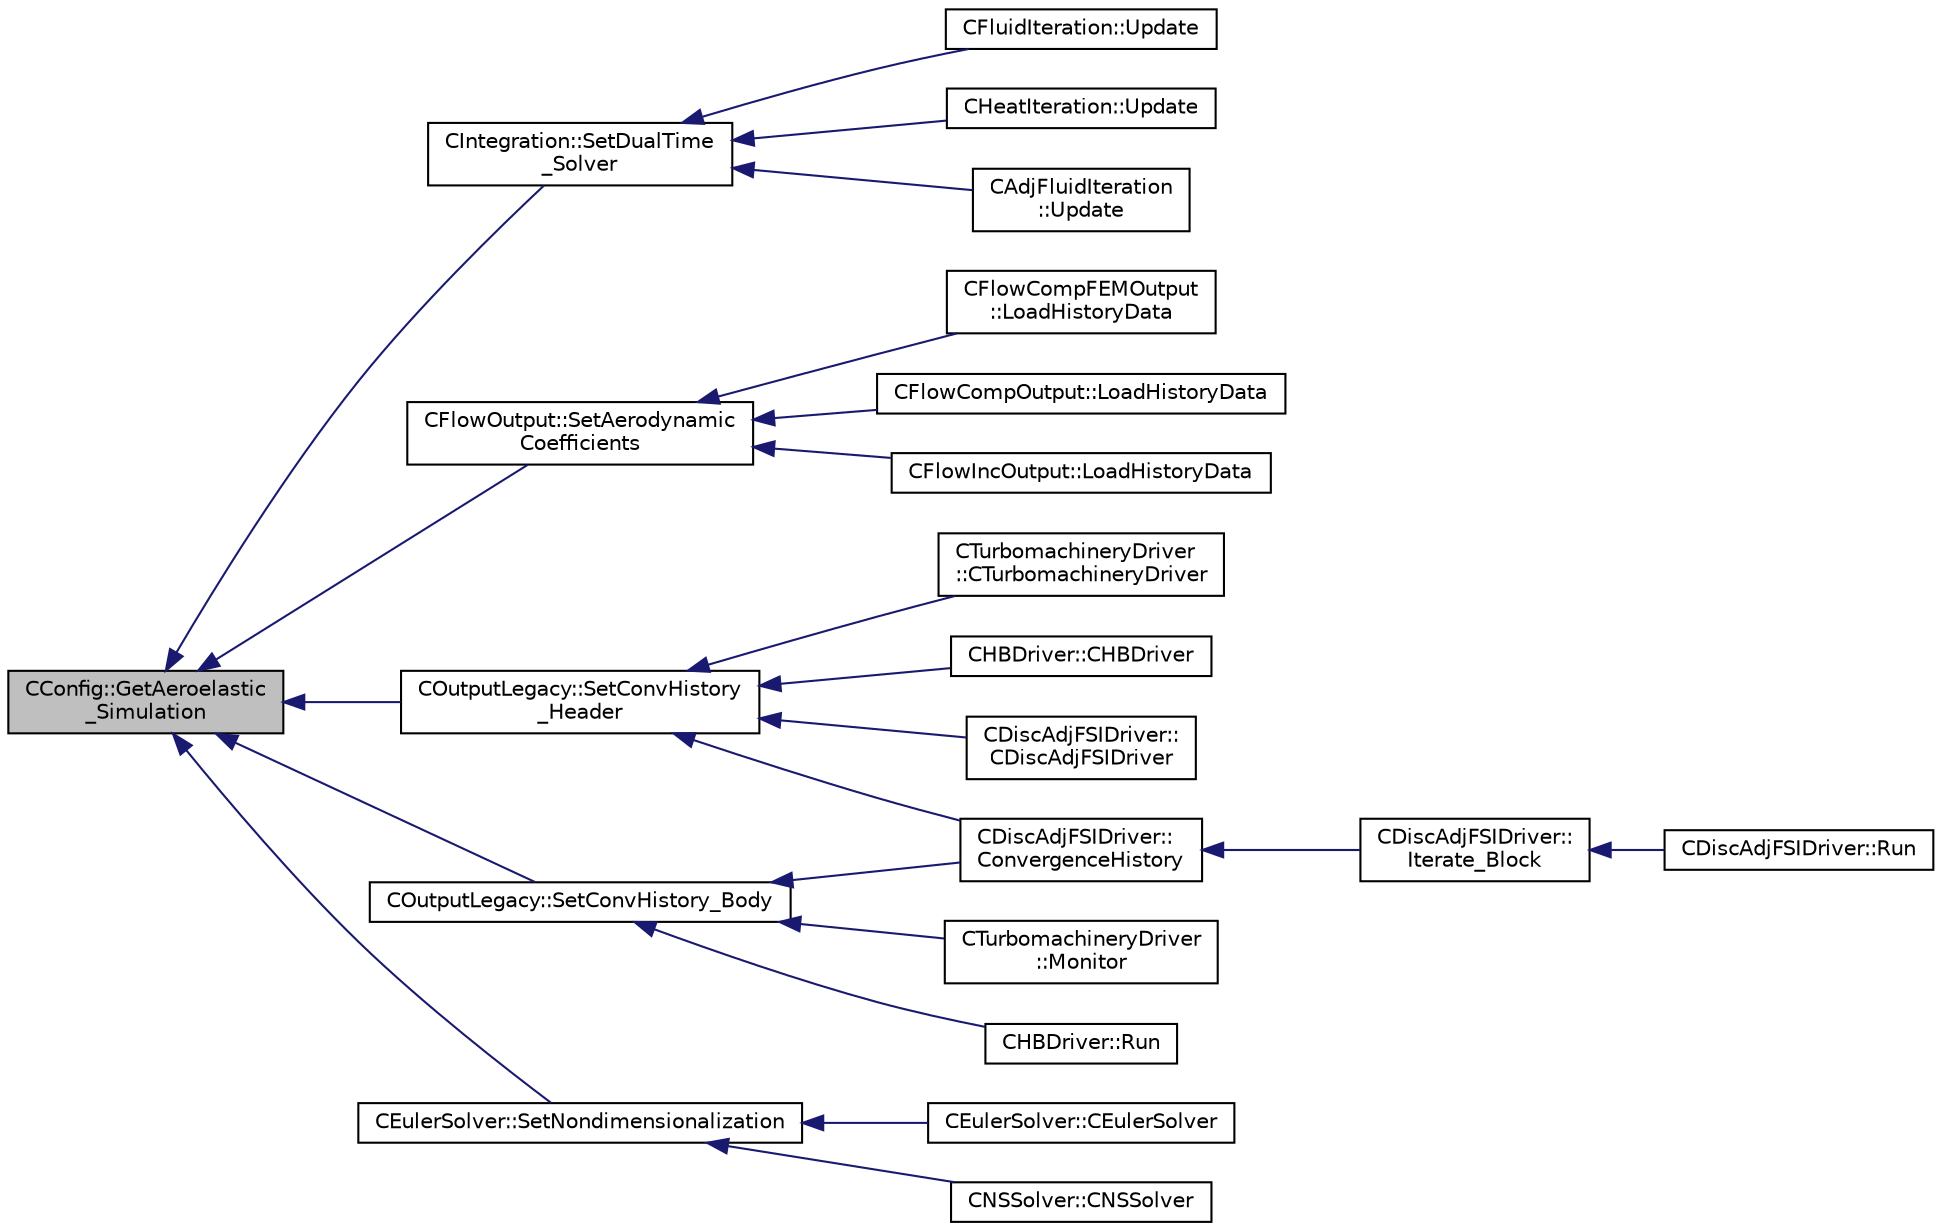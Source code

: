 digraph "CConfig::GetAeroelastic_Simulation"
{
  edge [fontname="Helvetica",fontsize="10",labelfontname="Helvetica",labelfontsize="10"];
  node [fontname="Helvetica",fontsize="10",shape=record];
  rankdir="LR";
  Node873 [label="CConfig::GetAeroelastic\l_Simulation",height=0.2,width=0.4,color="black", fillcolor="grey75", style="filled", fontcolor="black"];
  Node873 -> Node874 [dir="back",color="midnightblue",fontsize="10",style="solid",fontname="Helvetica"];
  Node874 [label="CIntegration::SetDualTime\l_Solver",height=0.2,width=0.4,color="black", fillcolor="white", style="filled",URL="$class_c_integration.html#ac4f1d2478b4378c7a861e86f40687327",tooltip="Save the solution, and volume at different time steps. "];
  Node874 -> Node875 [dir="back",color="midnightblue",fontsize="10",style="solid",fontname="Helvetica"];
  Node875 [label="CFluidIteration::Update",height=0.2,width=0.4,color="black", fillcolor="white", style="filled",URL="$class_c_fluid_iteration.html#a1f7edb619d88f256bda0b760cec6fce6",tooltip="Updates the containers for the fluid system. "];
  Node874 -> Node876 [dir="back",color="midnightblue",fontsize="10",style="solid",fontname="Helvetica"];
  Node876 [label="CHeatIteration::Update",height=0.2,width=0.4,color="black", fillcolor="white", style="filled",URL="$class_c_heat_iteration.html#af7c562e073a23871938c3e87002016b6",tooltip="Updates the containers for the heat system. "];
  Node874 -> Node877 [dir="back",color="midnightblue",fontsize="10",style="solid",fontname="Helvetica"];
  Node877 [label="CAdjFluidIteration\l::Update",height=0.2,width=0.4,color="black", fillcolor="white", style="filled",URL="$class_c_adj_fluid_iteration.html#a1c9e8c2470c6256a7aa9d69776c83a3b",tooltip="Updates the containers for the adjoint fluid system. "];
  Node873 -> Node878 [dir="back",color="midnightblue",fontsize="10",style="solid",fontname="Helvetica"];
  Node878 [label="CFlowOutput::SetAerodynamic\lCoefficients",height=0.2,width=0.4,color="black", fillcolor="white", style="filled",URL="$class_c_flow_output.html#a849b56a2455df612cf6ab01f6dfacb3c",tooltip="Set the value of the aerodynamic coefficients. "];
  Node878 -> Node879 [dir="back",color="midnightblue",fontsize="10",style="solid",fontname="Helvetica"];
  Node879 [label="CFlowCompFEMOutput\l::LoadHistoryData",height=0.2,width=0.4,color="black", fillcolor="white", style="filled",URL="$class_c_flow_comp_f_e_m_output.html#a0a4561b8ab0dffd1052f884062fd9710",tooltip="Load the history output field values. "];
  Node878 -> Node880 [dir="back",color="midnightblue",fontsize="10",style="solid",fontname="Helvetica"];
  Node880 [label="CFlowCompOutput::LoadHistoryData",height=0.2,width=0.4,color="black", fillcolor="white", style="filled",URL="$class_c_flow_comp_output.html#a393cb19a691990ee6e88f844eccc79ed",tooltip="Load the history output field values. "];
  Node878 -> Node881 [dir="back",color="midnightblue",fontsize="10",style="solid",fontname="Helvetica"];
  Node881 [label="CFlowIncOutput::LoadHistoryData",height=0.2,width=0.4,color="black", fillcolor="white", style="filled",URL="$class_c_flow_inc_output.html#a466112efa2e3a89cdd2456701a0480b5",tooltip="Load the history output field values. "];
  Node873 -> Node882 [dir="back",color="midnightblue",fontsize="10",style="solid",fontname="Helvetica"];
  Node882 [label="COutputLegacy::SetConvHistory\l_Header",height=0.2,width=0.4,color="black", fillcolor="white", style="filled",URL="$class_c_output_legacy.html#a18b50c074872fff05e5be4022c4a54de",tooltip="Write the header of the history file. "];
  Node882 -> Node883 [dir="back",color="midnightblue",fontsize="10",style="solid",fontname="Helvetica"];
  Node883 [label="CTurbomachineryDriver\l::CTurbomachineryDriver",height=0.2,width=0.4,color="black", fillcolor="white", style="filled",URL="$class_c_turbomachinery_driver.html#a69e22449283c30291cabc99eaad62e63",tooltip="Constructor of the class. "];
  Node882 -> Node884 [dir="back",color="midnightblue",fontsize="10",style="solid",fontname="Helvetica"];
  Node884 [label="CHBDriver::CHBDriver",height=0.2,width=0.4,color="black", fillcolor="white", style="filled",URL="$class_c_h_b_driver.html#a270d371133771fdd74e613712ef07797",tooltip="Constructor of the class. "];
  Node882 -> Node885 [dir="back",color="midnightblue",fontsize="10",style="solid",fontname="Helvetica"];
  Node885 [label="CDiscAdjFSIDriver::\lCDiscAdjFSIDriver",height=0.2,width=0.4,color="black", fillcolor="white", style="filled",URL="$class_c_disc_adj_f_s_i_driver.html#a8344e360dcd6fdc913a79364d809f9b3",tooltip="Constructor of the class. "];
  Node882 -> Node886 [dir="back",color="midnightblue",fontsize="10",style="solid",fontname="Helvetica"];
  Node886 [label="CDiscAdjFSIDriver::\lConvergenceHistory",height=0.2,width=0.4,color="black", fillcolor="white", style="filled",URL="$class_c_disc_adj_f_s_i_driver.html#a139dfa2442613879f2b15f28a09c2bd5",tooltip="Output the convergence history. "];
  Node886 -> Node887 [dir="back",color="midnightblue",fontsize="10",style="solid",fontname="Helvetica"];
  Node887 [label="CDiscAdjFSIDriver::\lIterate_Block",height=0.2,width=0.4,color="black", fillcolor="white", style="filled",URL="$class_c_disc_adj_f_s_i_driver.html#a84949f139fa795b7d34d6ff77e82eb5c",tooltip="Iterate a certain block for adjoint FSI - may be the whole set of variables or independent and subite..."];
  Node887 -> Node888 [dir="back",color="midnightblue",fontsize="10",style="solid",fontname="Helvetica"];
  Node888 [label="CDiscAdjFSIDriver::Run",height=0.2,width=0.4,color="black", fillcolor="white", style="filled",URL="$class_c_disc_adj_f_s_i_driver.html#a2e965d6e9c4dcfc296077cae225cab21",tooltip="Run a Discrete Adjoint iteration for the FSI problem. "];
  Node873 -> Node889 [dir="back",color="midnightblue",fontsize="10",style="solid",fontname="Helvetica"];
  Node889 [label="COutputLegacy::SetConvHistory_Body",height=0.2,width=0.4,color="black", fillcolor="white", style="filled",URL="$class_c_output_legacy.html#a217cc0d778a3828499189a9debee47c6",tooltip="Write the history file and the convergence on the screen for serial computations. ..."];
  Node889 -> Node890 [dir="back",color="midnightblue",fontsize="10",style="solid",fontname="Helvetica"];
  Node890 [label="CTurbomachineryDriver\l::Monitor",height=0.2,width=0.4,color="black", fillcolor="white", style="filled",URL="$class_c_turbomachinery_driver.html#a41d7b50bbacef68eb5436293ebb2da4f",tooltip="Monitor the computation. "];
  Node889 -> Node891 [dir="back",color="midnightblue",fontsize="10",style="solid",fontname="Helvetica"];
  Node891 [label="CHBDriver::Run",height=0.2,width=0.4,color="black", fillcolor="white", style="filled",URL="$class_c_h_b_driver.html#a98c0448a8e0404845ee54e25b62eaea9",tooltip="Run a single iteration of a Harmonic Balance problem. "];
  Node889 -> Node886 [dir="back",color="midnightblue",fontsize="10",style="solid",fontname="Helvetica"];
  Node873 -> Node892 [dir="back",color="midnightblue",fontsize="10",style="solid",fontname="Helvetica"];
  Node892 [label="CEulerSolver::SetNondimensionalization",height=0.2,width=0.4,color="black", fillcolor="white", style="filled",URL="$class_c_euler_solver.html#a1c633d6e77fefb2e76308e2ba0af0c2c",tooltip="Set the solver nondimensionalization. "];
  Node892 -> Node893 [dir="back",color="midnightblue",fontsize="10",style="solid",fontname="Helvetica"];
  Node893 [label="CEulerSolver::CEulerSolver",height=0.2,width=0.4,color="black", fillcolor="white", style="filled",URL="$class_c_euler_solver.html#ae1e74218b4e943111b100d7ddcbd4db9"];
  Node892 -> Node894 [dir="back",color="midnightblue",fontsize="10",style="solid",fontname="Helvetica"];
  Node894 [label="CNSSolver::CNSSolver",height=0.2,width=0.4,color="black", fillcolor="white", style="filled",URL="$class_c_n_s_solver.html#a2a8ad49c42b4546696e631cf44b7788b"];
}
